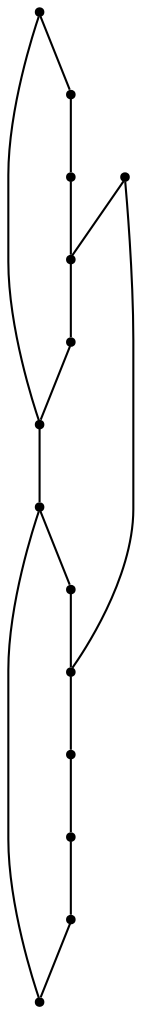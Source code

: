 graph {
  node [shape=point,comment="{\"directed\":false,\"doi\":\"10.1007/978-3-030-04414-5_35\",\"figure\":\"8\"}"]

  v0 [pos="1365.134528191305,1027.7314400177274"]
  v1 [pos="1281.3544986912802,1027.7314400177274"]
  v2 [pos="1413.64187162905,1027.7350009254767"]
  v3 [pos="1585.978692566566,1027.7350009254767"]
  v4 [pos="1585.978692566566,945.2853613730126"]
  v5 [pos="1585.978692566566,1107.8467773652671"]
  v6 [pos="1585.978692566566,1191.5716034178006"]
  v7 [pos="1540.8653173350292,1191.5716034178006"]
  v8 [pos="1454.3404301966566,1191.5709993352361"]
  v9 [pos="1495.751814926657,1107.8467773652671"]
  v10 [pos="1454.3404301966566,1107.8474132416509"]
  v11 [pos="1365.134528191305,1107.8474132416509"]
  v12 [pos="1324.0359984763784,945.2853613730126"]
  v13 [pos="1281.3544986912802,945.2849798471825"]

  v0 -- v1 [id="-1",pos="1365.134528191305,1027.7314400177274 1281.3544986912802,1027.7314400177274 1281.3544986912802,1027.7314400177274 1281.3544986912802,1027.7314400177274"]
  v1 -- v13 [id="-2",pos="1281.3544986912802,1027.7314400177274 1281.3544986912802,945.2849798471825 1281.3544986912802,945.2849798471825 1281.3544986912802,945.2849798471825"]
  v13 -- v12 [id="-3",pos="1281.3544986912802,945.2849798471825 1324.0359984763784,945.2853613730126 1324.0359984763784,945.2853613730126 1324.0359984763784,945.2853613730126"]
  v12 -- v4 [id="-4",pos="1324.0359984763784,945.2853613730126 1585.978692566566,945.2853613730126 1585.978692566566,945.2853613730126 1585.978692566566,945.2853613730126"]
  v2 -- v0 [id="-5",pos="1413.64187162905,1027.7350009254767 1365.134528191305,1027.7314400177274 1365.134528191305,1027.7314400177274 1365.134528191305,1027.7314400177274"]
  v3 -- v2 [id="-7",pos="1585.978692566566,1027.7350009254767 1413.64187162905,1027.7350009254767 1413.64187162905,1027.7350009254767 1413.64187162905,1027.7350009254767"]
  v11 -- v0 [id="-9",pos="1365.134528191305,1107.8474132416509 1365.134528191305,1027.7314400177274 1365.134528191305,1027.7314400177274 1365.134528191305,1027.7314400177274"]
  v11 -- v10 [id="-10",pos="1365.134528191305,1107.8474132416509 1454.3404301966566,1107.8474132416509 1454.3404301966566,1107.8474132416509 1454.3404301966566,1107.8474132416509"]
  v10 -- v9 [id="-11",pos="1454.3404301966566,1107.8474132416509 1495.751814926657,1107.8467773652671 1495.751814926657,1107.8467773652671 1495.751814926657,1107.8467773652671"]
  v9 -- v5 [id="-12",pos="1495.751814926657,1107.8467773652671 1585.978692566566,1107.8467773652671 1585.978692566566,1107.8467773652671 1585.978692566566,1107.8467773652671"]
  v3 -- v4 [id="-13",pos="1585.978692566566,1027.7350009254767 1585.978692566566,945.2853613730126 1585.978692566566,945.2853613730126 1585.978692566566,945.2853613730126"]
  v5 -- v3 [id="-14",pos="1585.978692566566,1107.8467773652671 1585.978692566566,1027.7350009254767 1585.978692566566,1027.7350009254767 1585.978692566566,1027.7350009254767"]
  v6 -- v5 [id="-16",pos="1585.978692566566,1191.5716034178006 1585.978692566566,1107.8467773652671 1585.978692566566,1107.8467773652671 1585.978692566566,1107.8467773652671"]
  v8 -- v10 [id="-17",pos="1454.3404301966566,1191.5709993352361 1454.3404301966566,1107.8474132416509 1454.3404301966566,1107.8474132416509 1454.3404301966566,1107.8474132416509"]
  v7 -- v8 [id="-19",pos="1540.8653173350292,1191.5716034178006 1454.3404301966566,1191.5709993352361 1454.3404301966566,1191.5709993352361 1454.3404301966566,1191.5709993352361"]
  v6 -- v7 [id="-21",pos="1585.978692566566,1191.5716034178006 1540.8653173350292,1191.5716034178006 1540.8653173350292,1191.5716034178006 1540.8653173350292,1191.5716034178006"]
}